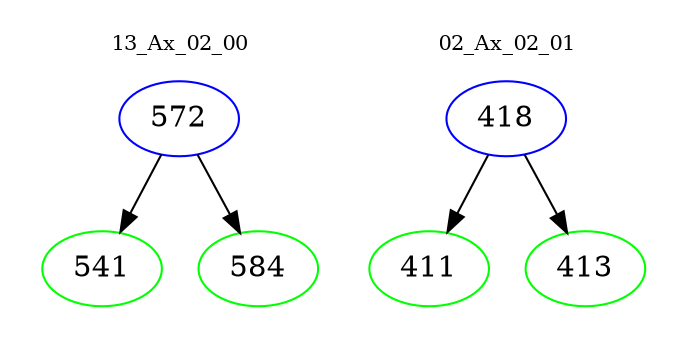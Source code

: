 digraph{
subgraph cluster_0 {
color = white
label = "13_Ax_02_00";
fontsize=10;
T0_572 [label="572", color="blue"]
T0_572 -> T0_541 [color="black"]
T0_541 [label="541", color="green"]
T0_572 -> T0_584 [color="black"]
T0_584 [label="584", color="green"]
}
subgraph cluster_1 {
color = white
label = "02_Ax_02_01";
fontsize=10;
T1_418 [label="418", color="blue"]
T1_418 -> T1_411 [color="black"]
T1_411 [label="411", color="green"]
T1_418 -> T1_413 [color="black"]
T1_413 [label="413", color="green"]
}
}
